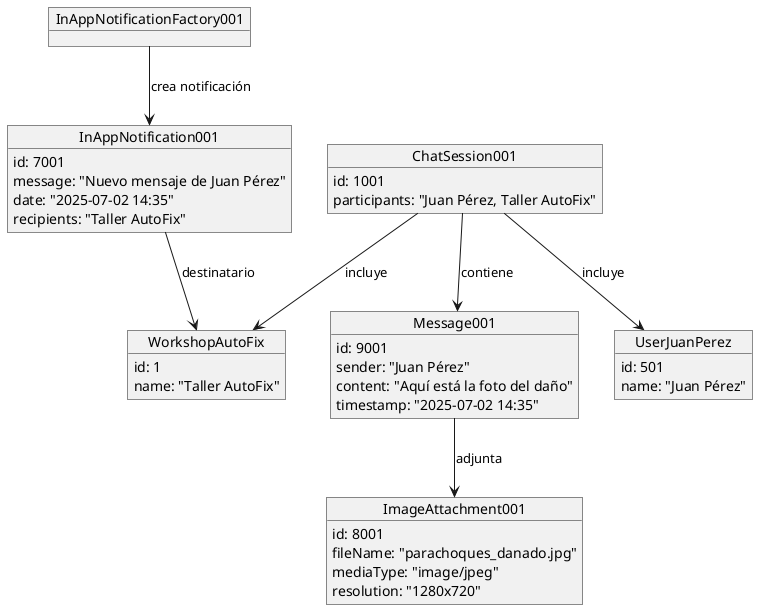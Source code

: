 @startuml Notifications BC Object Diagram

object UserJuanPerez {
  id: 501
  name: "Juan Pérez"
}

object WorkshopAutoFix {
  id: 1
  name: "Taller AutoFix"
}

object ChatSession001 {
  id: 1001
  participants: "Juan Pérez, Taller AutoFix"
}

object Message001 {
  id: 9001
  sender: "Juan Pérez"
  content: "Aquí está la foto del daño"
  timestamp: "2025-07-02 14:35"
}

object ImageAttachment001 {
  id: 8001
  fileName: "parachoques_danado.jpg"
  mediaType: "image/jpeg"
  resolution: "1280x720"
}

object InAppNotification001 {
  id: 7001
  message: "Nuevo mensaje de Juan Pérez"
  date: "2025-07-02 14:35"
  recipients: "Taller AutoFix"
}

object InAppNotificationFactory001

ChatSession001 --> UserJuanPerez : incluye
ChatSession001 --> WorkshopAutoFix : incluye
ChatSession001 --> Message001 : contiene

Message001 --> ImageAttachment001 : adjunta

InAppNotificationFactory001 --> InAppNotification001 : crea notificación
InAppNotification001 --> WorkshopAutoFix : destinatario

@enduml
